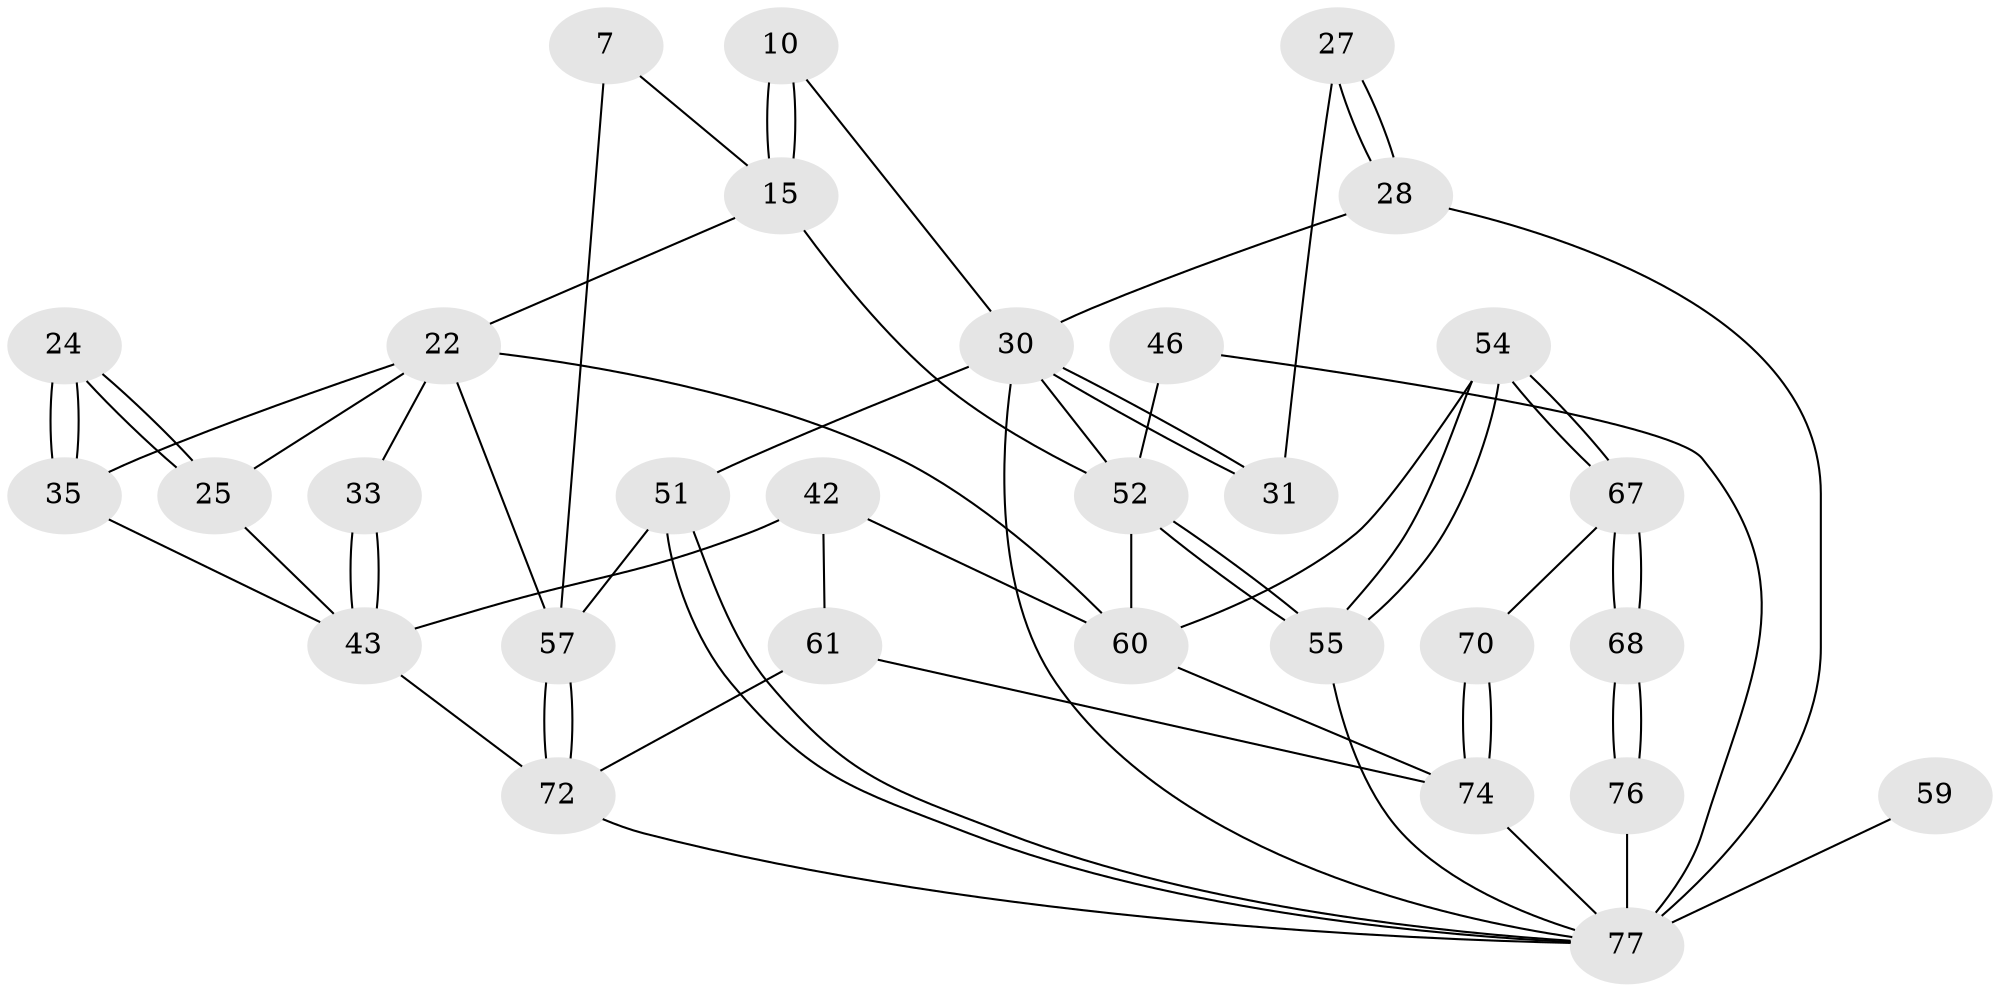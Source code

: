 // original degree distribution, {3: 0.025974025974025976, 6: 0.23376623376623376, 4: 0.2727272727272727, 5: 0.4675324675324675}
// Generated by graph-tools (version 1.1) at 2025/05/03/04/25 22:05:40]
// undirected, 30 vertices, 64 edges
graph export_dot {
graph [start="1"]
  node [color=gray90,style=filled];
  7 [pos="+0.24434847974742654+0.08054220376798465"];
  10 [pos="+0.24688414636271788+0.24560570335359247"];
  15 [pos="+0.4304968093062219+0.42550513448139915",super="+5+6"];
  22 [pos="+0.8626259812634985+0.24340148340687257",super="+17+21"];
  24 [pos="+0.7592894237673019+0.48255453513175245"];
  25 [pos="+0.7581482398477748+0.4837627058313571"];
  27 [pos="+0+0.4656911465191676"];
  28 [pos="+0+0.5107070845701712"];
  30 [pos="+0.27109285666802335+0.5275468291769984",super="+29+14"];
  31 [pos="+0.1902019201114287+0.5025097141289558",super="+26"];
  33 [pos="+1+0.5153846447893764"];
  35 [pos="+0.9304814208877309+0.4393410557316744",super="+23"];
  42 [pos="+0.7927649144539682+0.7214205888864049",super="+38+41"];
  43 [pos="+1+0.635780246809421",super="+40+37+34"];
  46 [pos="+0.34452116245584996+0.651135947999179"];
  51 [pos="+0+1",super="+8"];
  52 [pos="+0.49225917974915523+0.6782733838541825",super="+32"];
  54 [pos="+0.5878907915244217+0.8196369850469771"];
  55 [pos="+0.4658259525613331+0.7570154961581536"];
  57 [pos="+1+1",super="+2+3"];
  59 [pos="+0.09197194122625182+0.8969942106264782"];
  60 [pos="+0.7011936569203722+0.8149855686021236",super="+53"];
  61 [pos="+0.8342311531464786+0.7714707858800541"];
  67 [pos="+0.5883214757426753+0.8641095029519232"];
  68 [pos="+0.5488265318034513+0.9276940521031815"];
  70 [pos="+0.6084256291841077+0.873173045804656"];
  72 [pos="+0.998747500799335+1",super="+69+58"];
  74 [pos="+0.7541355645413375+0.9644987968836528",super="+63"];
  76 [pos="+0.4813859424828982+1",super="+65+64"];
  77 [pos="+0.3078550926430141+1",super="+75+71+66+56+50"];
  7 -- 15;
  7 -- 57;
  10 -- 15 [weight=2];
  10 -- 15;
  10 -- 30;
  15 -- 22;
  15 -- 52;
  22 -- 35;
  22 -- 25;
  22 -- 60;
  22 -- 57 [weight=2];
  22 -- 33;
  24 -- 25;
  24 -- 25;
  24 -- 35 [weight=2];
  24 -- 35;
  25 -- 43;
  27 -- 28;
  27 -- 28;
  27 -- 31 [weight=2];
  28 -- 77;
  28 -- 30;
  30 -- 31 [weight=2];
  30 -- 31;
  30 -- 77;
  30 -- 52;
  30 -- 51 [weight=2];
  33 -- 43 [weight=2];
  33 -- 43;
  35 -- 43;
  42 -- 60 [weight=2];
  42 -- 43 [weight=2];
  42 -- 61;
  43 -- 72;
  46 -- 52 [weight=2];
  46 -- 77;
  51 -- 77 [weight=2];
  51 -- 77;
  51 -- 57 [weight=2];
  52 -- 55;
  52 -- 55;
  52 -- 60;
  54 -- 55;
  54 -- 55;
  54 -- 67;
  54 -- 67;
  54 -- 60;
  55 -- 77;
  57 -- 72 [weight=2];
  57 -- 72;
  59 -- 77 [weight=3];
  60 -- 74;
  61 -- 74;
  61 -- 72;
  67 -- 68;
  67 -- 68;
  67 -- 70;
  68 -- 76 [weight=2];
  68 -- 76;
  70 -- 74 [weight=2];
  70 -- 74;
  72 -- 77;
  74 -- 77;
  76 -- 77 [weight=3];
}
